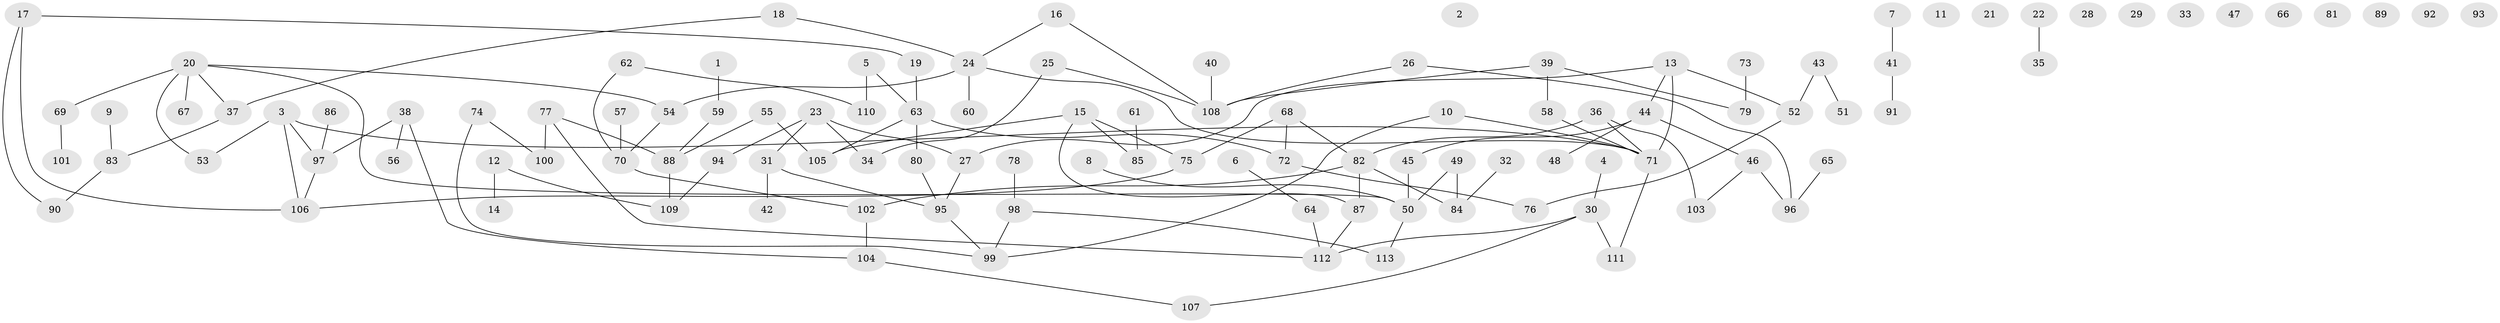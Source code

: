 // coarse degree distribution, {1: 0.2077922077922078, 0: 0.16883116883116883, 3: 0.14285714285714285, 2: 0.2597402597402597, 7: 0.012987012987012988, 5: 0.1038961038961039, 6: 0.05194805194805195, 4: 0.05194805194805195}
// Generated by graph-tools (version 1.1) at 2025/23/03/03/25 07:23:29]
// undirected, 113 vertices, 125 edges
graph export_dot {
graph [start="1"]
  node [color=gray90,style=filled];
  1;
  2;
  3;
  4;
  5;
  6;
  7;
  8;
  9;
  10;
  11;
  12;
  13;
  14;
  15;
  16;
  17;
  18;
  19;
  20;
  21;
  22;
  23;
  24;
  25;
  26;
  27;
  28;
  29;
  30;
  31;
  32;
  33;
  34;
  35;
  36;
  37;
  38;
  39;
  40;
  41;
  42;
  43;
  44;
  45;
  46;
  47;
  48;
  49;
  50;
  51;
  52;
  53;
  54;
  55;
  56;
  57;
  58;
  59;
  60;
  61;
  62;
  63;
  64;
  65;
  66;
  67;
  68;
  69;
  70;
  71;
  72;
  73;
  74;
  75;
  76;
  77;
  78;
  79;
  80;
  81;
  82;
  83;
  84;
  85;
  86;
  87;
  88;
  89;
  90;
  91;
  92;
  93;
  94;
  95;
  96;
  97;
  98;
  99;
  100;
  101;
  102;
  103;
  104;
  105;
  106;
  107;
  108;
  109;
  110;
  111;
  112;
  113;
  1 -- 59;
  3 -- 53;
  3 -- 71;
  3 -- 97;
  3 -- 106;
  4 -- 30;
  5 -- 63;
  5 -- 110;
  6 -- 64;
  7 -- 41;
  8 -- 50;
  9 -- 83;
  10 -- 71;
  10 -- 99;
  12 -- 14;
  12 -- 109;
  13 -- 27;
  13 -- 44;
  13 -- 52;
  13 -- 71;
  15 -- 75;
  15 -- 85;
  15 -- 87;
  15 -- 105;
  16 -- 24;
  16 -- 108;
  17 -- 19;
  17 -- 90;
  17 -- 106;
  18 -- 24;
  18 -- 37;
  19 -- 63;
  20 -- 37;
  20 -- 50;
  20 -- 53;
  20 -- 54;
  20 -- 67;
  20 -- 69;
  22 -- 35;
  23 -- 27;
  23 -- 31;
  23 -- 34;
  23 -- 94;
  24 -- 54;
  24 -- 60;
  24 -- 71;
  25 -- 34;
  25 -- 108;
  26 -- 96;
  26 -- 108;
  27 -- 95;
  30 -- 107;
  30 -- 111;
  30 -- 112;
  31 -- 42;
  31 -- 95;
  32 -- 84;
  36 -- 71;
  36 -- 82;
  36 -- 103;
  37 -- 83;
  38 -- 56;
  38 -- 97;
  38 -- 104;
  39 -- 58;
  39 -- 79;
  39 -- 108;
  40 -- 108;
  41 -- 91;
  43 -- 51;
  43 -- 52;
  44 -- 45;
  44 -- 46;
  44 -- 48;
  45 -- 50;
  46 -- 96;
  46 -- 103;
  49 -- 50;
  49 -- 84;
  50 -- 113;
  52 -- 76;
  54 -- 70;
  55 -- 88;
  55 -- 105;
  57 -- 70;
  58 -- 71;
  59 -- 88;
  61 -- 85;
  62 -- 70;
  62 -- 110;
  63 -- 72;
  63 -- 80;
  63 -- 105;
  64 -- 112;
  65 -- 96;
  68 -- 72;
  68 -- 75;
  68 -- 82;
  69 -- 101;
  70 -- 102;
  71 -- 111;
  72 -- 76;
  73 -- 79;
  74 -- 99;
  74 -- 100;
  75 -- 106;
  77 -- 88;
  77 -- 100;
  77 -- 112;
  78 -- 98;
  80 -- 95;
  82 -- 84;
  82 -- 87;
  82 -- 102;
  83 -- 90;
  86 -- 97;
  87 -- 112;
  88 -- 109;
  94 -- 109;
  95 -- 99;
  97 -- 106;
  98 -- 99;
  98 -- 113;
  102 -- 104;
  104 -- 107;
}
